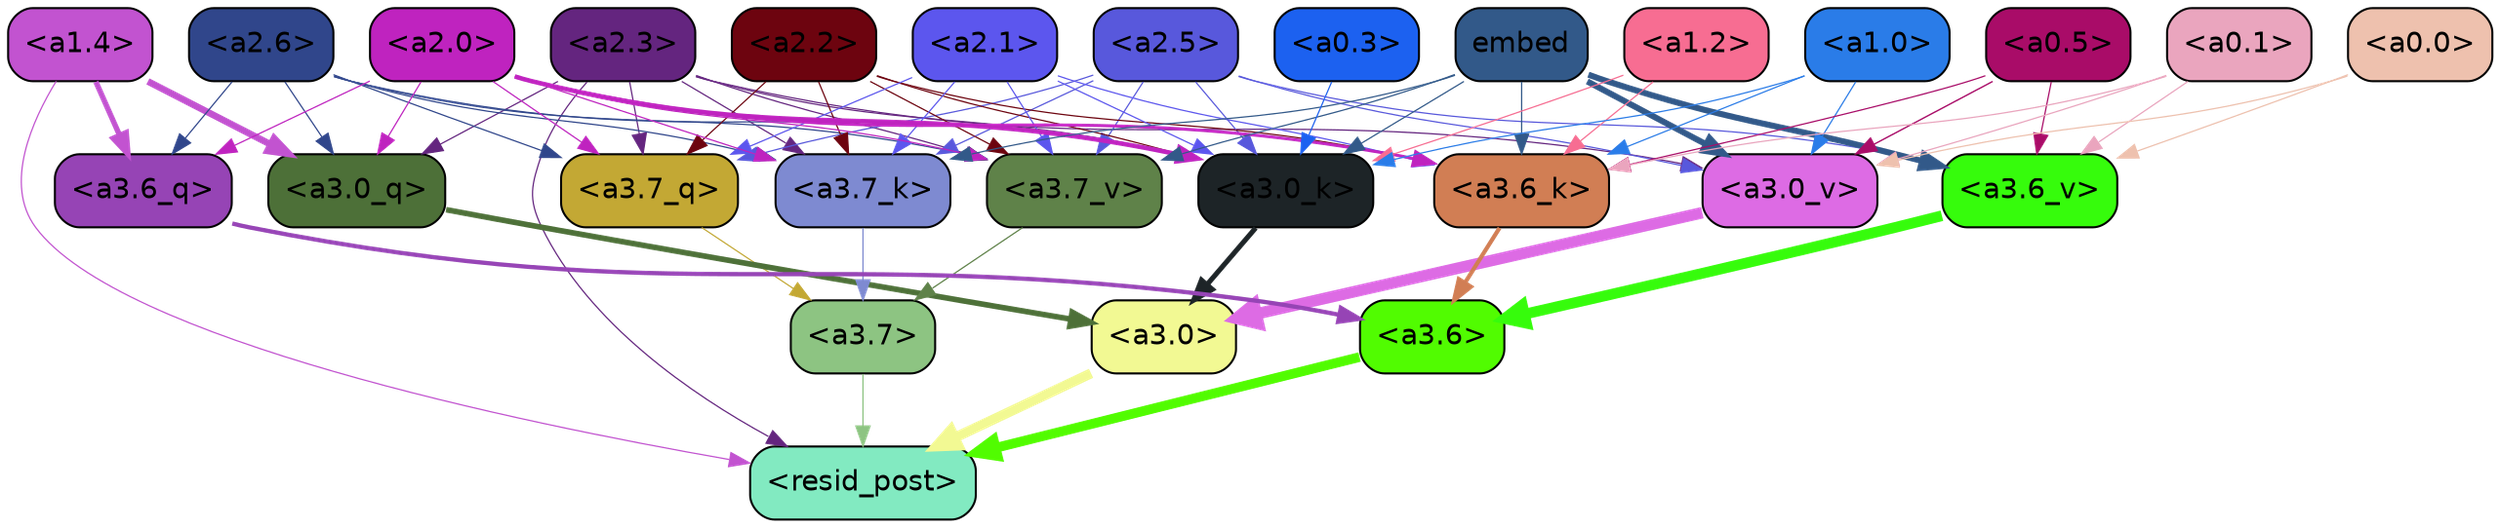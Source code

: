 strict digraph "" {
	graph [bgcolor=transparent,
		layout=dot,
		overlap=false,
		splines=true
	];
	"<a3.7>"	[color=black,
		fillcolor="#8dc482",
		fontname=Helvetica,
		shape=box,
		style="filled, rounded"];
	"<resid_post>"	[color=black,
		fillcolor="#82eac1",
		fontname=Helvetica,
		shape=box,
		style="filled, rounded"];
	"<a3.7>" -> "<resid_post>"	[color="#8dc482",
		penwidth=0.6];
	"<a3.6>"	[color=black,
		fillcolor="#51fc01",
		fontname=Helvetica,
		shape=box,
		style="filled, rounded"];
	"<a3.6>" -> "<resid_post>"	[color="#51fc01",
		penwidth=4.751612067222595];
	"<a3.0>"	[color=black,
		fillcolor="#f2f993",
		fontname=Helvetica,
		shape=box,
		style="filled, rounded"];
	"<a3.0>" -> "<resid_post>"	[color="#f2f993",
		penwidth=4.884142994880676];
	"<a2.3>"	[color=black,
		fillcolor="#64257f",
		fontname=Helvetica,
		shape=box,
		style="filled, rounded"];
	"<a2.3>" -> "<resid_post>"	[color="#64257f",
		penwidth=0.6];
	"<a3.7_q>"	[color=black,
		fillcolor="#c3a834",
		fontname=Helvetica,
		shape=box,
		style="filled, rounded"];
	"<a2.3>" -> "<a3.7_q>"	[color="#64257f",
		penwidth=0.6];
	"<a3.0_q>"	[color=black,
		fillcolor="#4d7038",
		fontname=Helvetica,
		shape=box,
		style="filled, rounded"];
	"<a2.3>" -> "<a3.0_q>"	[color="#64257f",
		penwidth=0.6];
	"<a3.7_k>"	[color=black,
		fillcolor="#7e8ad1",
		fontname=Helvetica,
		shape=box,
		style="filled, rounded"];
	"<a2.3>" -> "<a3.7_k>"	[color="#64257f",
		penwidth=0.6];
	"<a3.0_k>"	[color=black,
		fillcolor="#1d2427",
		fontname=Helvetica,
		shape=box,
		style="filled, rounded"];
	"<a2.3>" -> "<a3.0_k>"	[color="#64257f",
		penwidth=0.6];
	"<a3.7_v>"	[color=black,
		fillcolor="#5f8249",
		fontname=Helvetica,
		shape=box,
		style="filled, rounded"];
	"<a2.3>" -> "<a3.7_v>"	[color="#64257f",
		penwidth=0.6];
	"<a3.0_v>"	[color=black,
		fillcolor="#dd6be4",
		fontname=Helvetica,
		shape=box,
		style="filled, rounded"];
	"<a2.3>" -> "<a3.0_v>"	[color="#64257f",
		penwidth=0.6];
	"<a1.4>"	[color=black,
		fillcolor="#c253d0",
		fontname=Helvetica,
		shape=box,
		style="filled, rounded"];
	"<a1.4>" -> "<resid_post>"	[color="#c253d0",
		penwidth=0.6];
	"<a3.6_q>"	[color=black,
		fillcolor="#9644b5",
		fontname=Helvetica,
		shape=box,
		style="filled, rounded"];
	"<a1.4>" -> "<a3.6_q>"	[color="#c253d0",
		penwidth=2.6469622254371643];
	"<a1.4>" -> "<a3.0_q>"	[color="#c253d0",
		penwidth=3.3040847778320312];
	"<a3.7_q>" -> "<a3.7>"	[color="#c3a834",
		penwidth=0.6];
	"<a3.6_q>" -> "<a3.6>"	[color="#9644b5",
		penwidth=2.091020345687866];
	"<a3.0_q>" -> "<a3.0>"	[color="#4d7038",
		penwidth=2.7421876192092896];
	"<a3.7_k>" -> "<a3.7>"	[color="#7e8ad1",
		penwidth=0.6];
	"<a3.6_k>"	[color=black,
		fillcolor="#d17e54",
		fontname=Helvetica,
		shape=box,
		style="filled, rounded"];
	"<a3.6_k>" -> "<a3.6>"	[color="#d17e54",
		penwidth=2.048597991466522];
	"<a3.0_k>" -> "<a3.0>"	[color="#1d2427",
		penwidth=2.476402521133423];
	"<a3.7_v>" -> "<a3.7>"	[color="#5f8249",
		penwidth=0.6];
	"<a3.6_v>"	[color=black,
		fillcolor="#36fc0c",
		fontname=Helvetica,
		shape=box,
		style="filled, rounded"];
	"<a3.6_v>" -> "<a3.6>"	[color="#36fc0c",
		penwidth=5.2550448179244995];
	"<a3.0_v>" -> "<a3.0>"	[color="#dd6be4",
		penwidth=5.652270674705505];
	"<a2.6>"	[color=black,
		fillcolor="#30468b",
		fontname=Helvetica,
		shape=box,
		style="filled, rounded"];
	"<a2.6>" -> "<a3.7_q>"	[color="#30468b",
		penwidth=0.6];
	"<a2.6>" -> "<a3.6_q>"	[color="#30468b",
		penwidth=0.6];
	"<a2.6>" -> "<a3.0_q>"	[color="#30468b",
		penwidth=0.6];
	"<a2.6>" -> "<a3.7_k>"	[color="#30468b",
		penwidth=0.6];
	"<a2.6>" -> "<a3.0_k>"	[color="#30468b",
		penwidth=0.6];
	"<a2.6>" -> "<a3.7_v>"	[color="#30468b",
		penwidth=0.6];
	"<a2.5>"	[color=black,
		fillcolor="#5858dc",
		fontname=Helvetica,
		shape=box,
		style="filled, rounded"];
	"<a2.5>" -> "<a3.7_q>"	[color="#5858dc",
		penwidth=0.6];
	"<a2.5>" -> "<a3.7_k>"	[color="#5858dc",
		penwidth=0.6];
	"<a2.5>" -> "<a3.0_k>"	[color="#5858dc",
		penwidth=0.6];
	"<a2.5>" -> "<a3.7_v>"	[color="#5858dc",
		penwidth=0.6];
	"<a2.5>" -> "<a3.6_v>"	[color="#5858dc",
		penwidth=0.6];
	"<a2.5>" -> "<a3.0_v>"	[color="#5858dc",
		penwidth=0.6];
	"<a2.2>"	[color=black,
		fillcolor="#6d040f",
		fontname=Helvetica,
		shape=box,
		style="filled, rounded"];
	"<a2.2>" -> "<a3.7_q>"	[color="#6d040f",
		penwidth=0.6];
	"<a2.2>" -> "<a3.7_k>"	[color="#6d040f",
		penwidth=0.6];
	"<a2.2>" -> "<a3.6_k>"	[color="#6d040f",
		penwidth=0.6];
	"<a2.2>" -> "<a3.0_k>"	[color="#6d040f",
		penwidth=0.6];
	"<a2.2>" -> "<a3.7_v>"	[color="#6d040f",
		penwidth=0.6];
	"<a2.1>"	[color=black,
		fillcolor="#5c56ee",
		fontname=Helvetica,
		shape=box,
		style="filled, rounded"];
	"<a2.1>" -> "<a3.7_q>"	[color="#5c56ee",
		penwidth=0.6];
	"<a2.1>" -> "<a3.7_k>"	[color="#5c56ee",
		penwidth=0.6];
	"<a2.1>" -> "<a3.6_k>"	[color="#5c56ee",
		penwidth=0.6];
	"<a2.1>" -> "<a3.0_k>"	[color="#5c56ee",
		penwidth=0.6];
	"<a2.1>" -> "<a3.7_v>"	[color="#5c56ee",
		penwidth=0.6];
	"<a2.0>"	[color=black,
		fillcolor="#bf23bf",
		fontname=Helvetica,
		shape=box,
		style="filled, rounded"];
	"<a2.0>" -> "<a3.7_q>"	[color="#bf23bf",
		penwidth=0.6];
	"<a2.0>" -> "<a3.6_q>"	[color="#bf23bf",
		penwidth=0.6];
	"<a2.0>" -> "<a3.0_q>"	[color="#bf23bf",
		penwidth=0.6];
	"<a2.0>" -> "<a3.7_k>"	[color="#bf23bf",
		penwidth=0.6];
	"<a2.0>" -> "<a3.6_k>"	[color="#bf23bf",
		penwidth=1.4757367372512817];
	"<a2.0>" -> "<a3.0_k>"	[color="#bf23bf",
		penwidth=2.2137351036071777];
	"<a2.0>" -> "<a3.7_v>"	[color="#bf23bf",
		penwidth=0.6];
	embed	[color=black,
		fillcolor="#325989",
		fontname=Helvetica,
		shape=box,
		style="filled, rounded"];
	embed -> "<a3.7_k>"	[color="#325989",
		penwidth=0.6];
	embed -> "<a3.6_k>"	[color="#325989",
		penwidth=0.6];
	embed -> "<a3.0_k>"	[color="#325989",
		penwidth=0.6];
	embed -> "<a3.7_v>"	[color="#325989",
		penwidth=0.6];
	embed -> "<a3.6_v>"	[color="#325989",
		penwidth=2.9582033157348633];
	embed -> "<a3.0_v>"	[color="#325989",
		penwidth=2.972973108291626];
	"<a1.2>"	[color=black,
		fillcolor="#f76d92",
		fontname=Helvetica,
		shape=box,
		style="filled, rounded"];
	"<a1.2>" -> "<a3.6_k>"	[color="#f76d92",
		penwidth=0.6];
	"<a1.2>" -> "<a3.0_k>"	[color="#f76d92",
		penwidth=0.6];
	"<a1.0>"	[color=black,
		fillcolor="#2a7ce8",
		fontname=Helvetica,
		shape=box,
		style="filled, rounded"];
	"<a1.0>" -> "<a3.6_k>"	[color="#2a7ce8",
		penwidth=0.6];
	"<a1.0>" -> "<a3.0_k>"	[color="#2a7ce8",
		penwidth=0.6];
	"<a1.0>" -> "<a3.0_v>"	[color="#2a7ce8",
		penwidth=0.6];
	"<a0.5>"	[color=black,
		fillcolor="#a90c68",
		fontname=Helvetica,
		shape=box,
		style="filled, rounded"];
	"<a0.5>" -> "<a3.6_k>"	[color="#a90c68",
		penwidth=0.6];
	"<a0.5>" -> "<a3.6_v>"	[color="#a90c68",
		penwidth=0.6];
	"<a0.5>" -> "<a3.0_v>"	[color="#a90c68",
		penwidth=0.6790935099124908];
	"<a0.1>"	[color=black,
		fillcolor="#eaa5be",
		fontname=Helvetica,
		shape=box,
		style="filled, rounded"];
	"<a0.1>" -> "<a3.6_k>"	[color="#eaa5be",
		penwidth=0.6];
	"<a0.1>" -> "<a3.6_v>"	[color="#eaa5be",
		penwidth=0.6];
	"<a0.1>" -> "<a3.0_v>"	[color="#eaa5be",
		penwidth=0.6];
	"<a0.3>"	[color=black,
		fillcolor="#1c61f0",
		fontname=Helvetica,
		shape=box,
		style="filled, rounded"];
	"<a0.3>" -> "<a3.0_k>"	[color="#1c61f0",
		penwidth=0.6];
	"<a0.0>"	[color=black,
		fillcolor="#eec1ae",
		fontname=Helvetica,
		shape=box,
		style="filled, rounded"];
	"<a0.0>" -> "<a3.6_v>"	[color="#eec1ae",
		penwidth=0.6];
	"<a0.0>" -> "<a3.0_v>"	[color="#eec1ae",
		penwidth=0.6];
}
